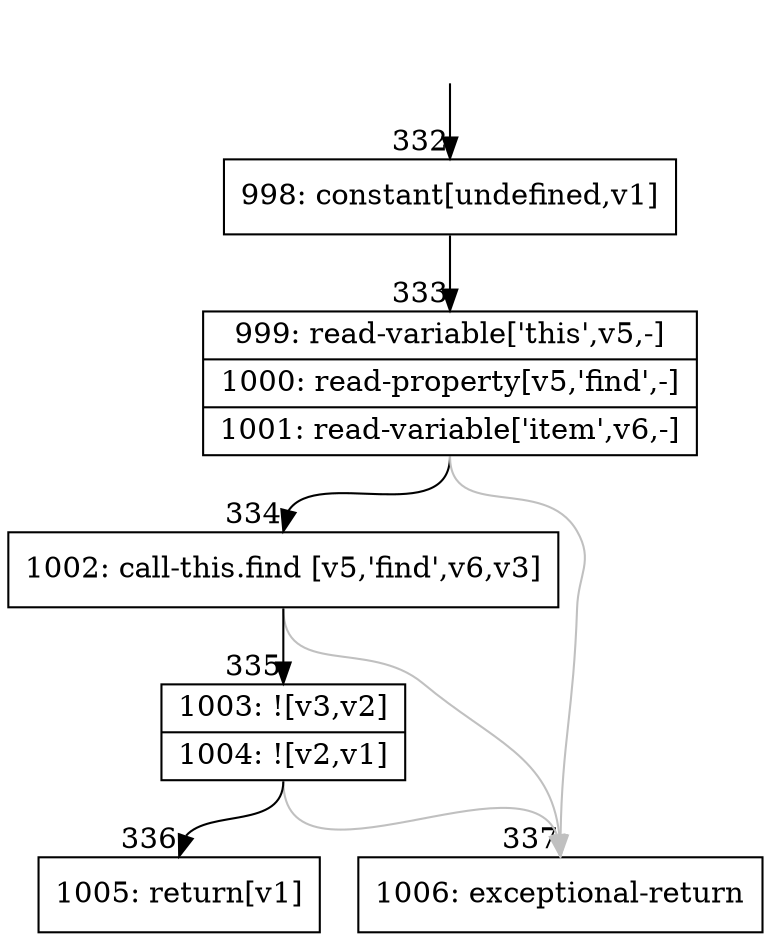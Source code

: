 digraph {
rankdir="TD"
BB_entry33[shape=none,label=""];
BB_entry33 -> BB332 [tailport=s, headport=n, headlabel="    332"]
BB332 [shape=record label="{998: constant[undefined,v1]}" ] 
BB332 -> BB333 [tailport=s, headport=n, headlabel="      333"]
BB333 [shape=record label="{999: read-variable['this',v5,-]|1000: read-property[v5,'find',-]|1001: read-variable['item',v6,-]}" ] 
BB333 -> BB334 [tailport=s, headport=n, headlabel="      334"]
BB333 -> BB337 [tailport=s, headport=n, color=gray, headlabel="      337"]
BB334 [shape=record label="{1002: call-this.find [v5,'find',v6,v3]}" ] 
BB334 -> BB335 [tailport=s, headport=n, headlabel="      335"]
BB334 -> BB337 [tailport=s, headport=n, color=gray]
BB335 [shape=record label="{1003: ![v3,v2]|1004: ![v2,v1]}" ] 
BB335 -> BB336 [tailport=s, headport=n, headlabel="      336"]
BB335 -> BB337 [tailport=s, headport=n, color=gray]
BB336 [shape=record label="{1005: return[v1]}" ] 
BB337 [shape=record label="{1006: exceptional-return}" ] 
//#$~ 287
}
